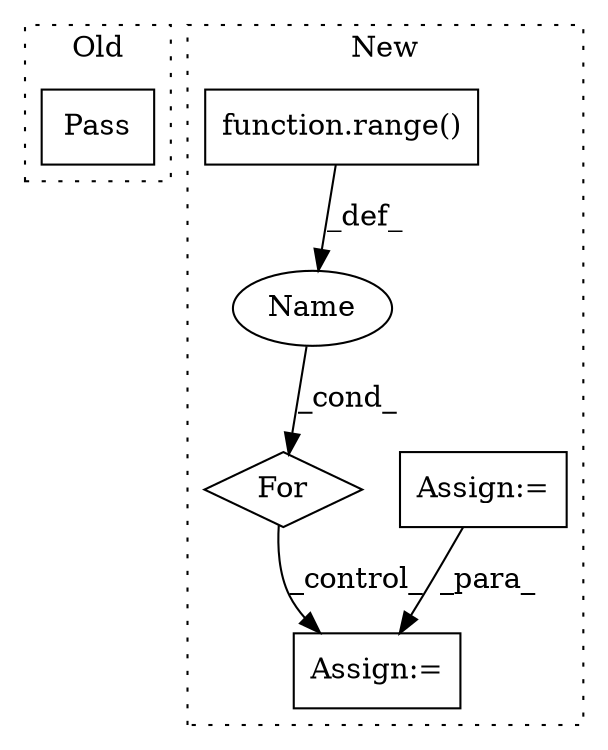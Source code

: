 digraph G {
subgraph cluster0 {
1 [label="Pass" a="62" s="14714" l="4" shape="box"];
label = "Old";
style="dotted";
}
subgraph cluster1 {
2 [label="For" a="107" s="14999,15040" l="4,18" shape="diamond"];
3 [label="Name" a="87" s="15003" l="3" shape="ellipse"];
4 [label="Assign:=" a="68" s="15107" l="4" shape="box"];
5 [label="Assign:=" a="68" s="14873" l="3" shape="box"];
6 [label="function.range()" a="75" s="15010,15039" l="6,1" shape="box"];
label = "New";
style="dotted";
}
2 -> 4 [label="_control_"];
3 -> 2 [label="_cond_"];
5 -> 4 [label="_para_"];
6 -> 3 [label="_def_"];
}